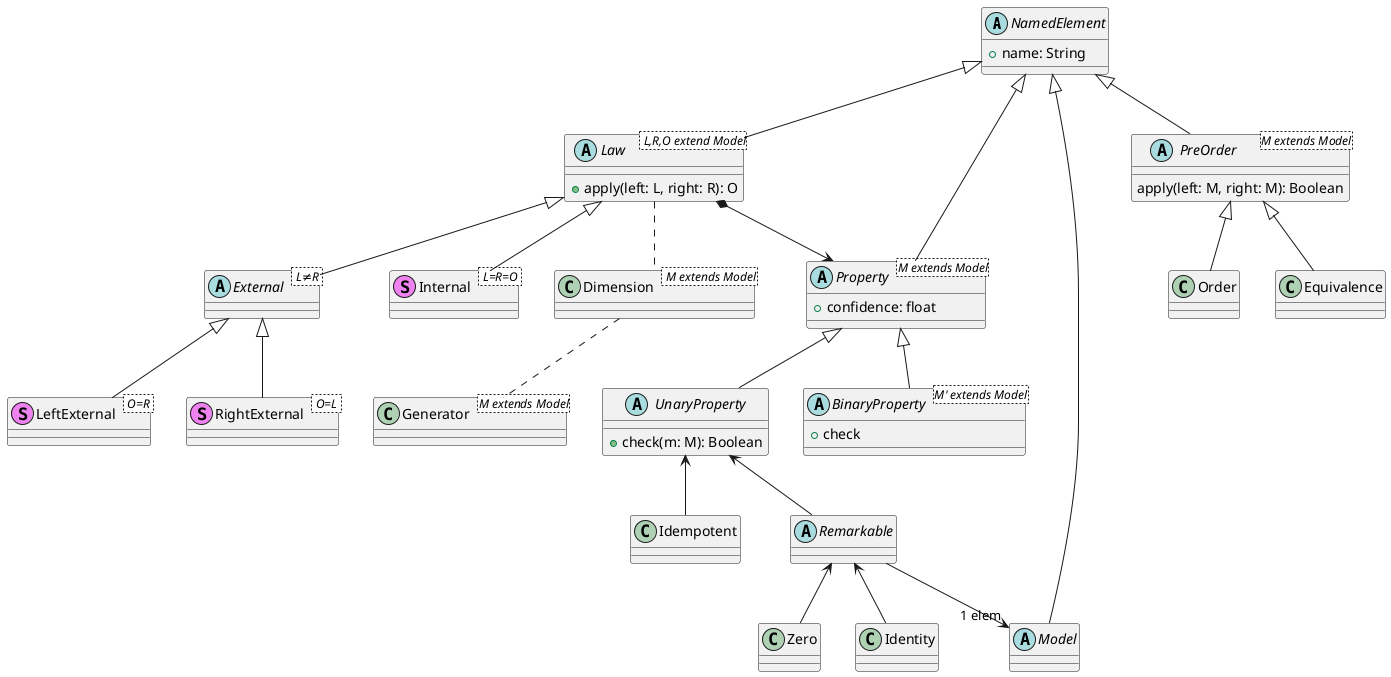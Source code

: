 @startuml

    abstract NamedElement {
        + name: String
    }

    abstract class Law< L,R,O extend Model> {
        + apply(left: L, right: R): O
    }
    NamedElement <|-- Law

    class Internal< L=R=O ><<(S,violet)>> {
    }
    Law <|-- Internal

    abstract class External< L≠R > {
    }
    Law <|-- External

    class LeftExternal< O=R ><<(S,violet)>> {
    }
    External <|-- LeftExternal

    class RightExternal< O=L ><<(S,violet)>> {
    }
    External <|-- RightExternal

    abstract class Model
    NamedElement <|-- Model


    abstract class Property<M extends Model> {
        + confidence: float
    }
    NamedElement <|-- Property

    abstract class UnaryProperty {
        + check(m: M): Boolean
    }
    Property <|-- UnaryProperty
    class Idempotent
    UnaryProperty <-- Idempotent

    abstract class Remarkable
    Remarkable --> "1 elem" Model
    UnaryProperty <-- Remarkable
    class Zero
    Remarkable <-- Zero
    class Identity
    Remarkable <-- Identity



    abstract class BinaryProperty<M' extends Model> {
        + check
    }
    Property <|-- BinaryProperty

    class Generator<M extends Model>
    Dimension .. Generator

    Law *--> Property

    class Dimension< M extends Model>
    Law .. Dimension

    abstract class PreOrder <M extends Model> {
        apply(left: M, right: M): Boolean
    }
    NamedElement <|-- PreOrder

    class Equivalence
    PreOrder <|-- Equivalence
    class Order
    PreOrder <|-- Order


@enduml